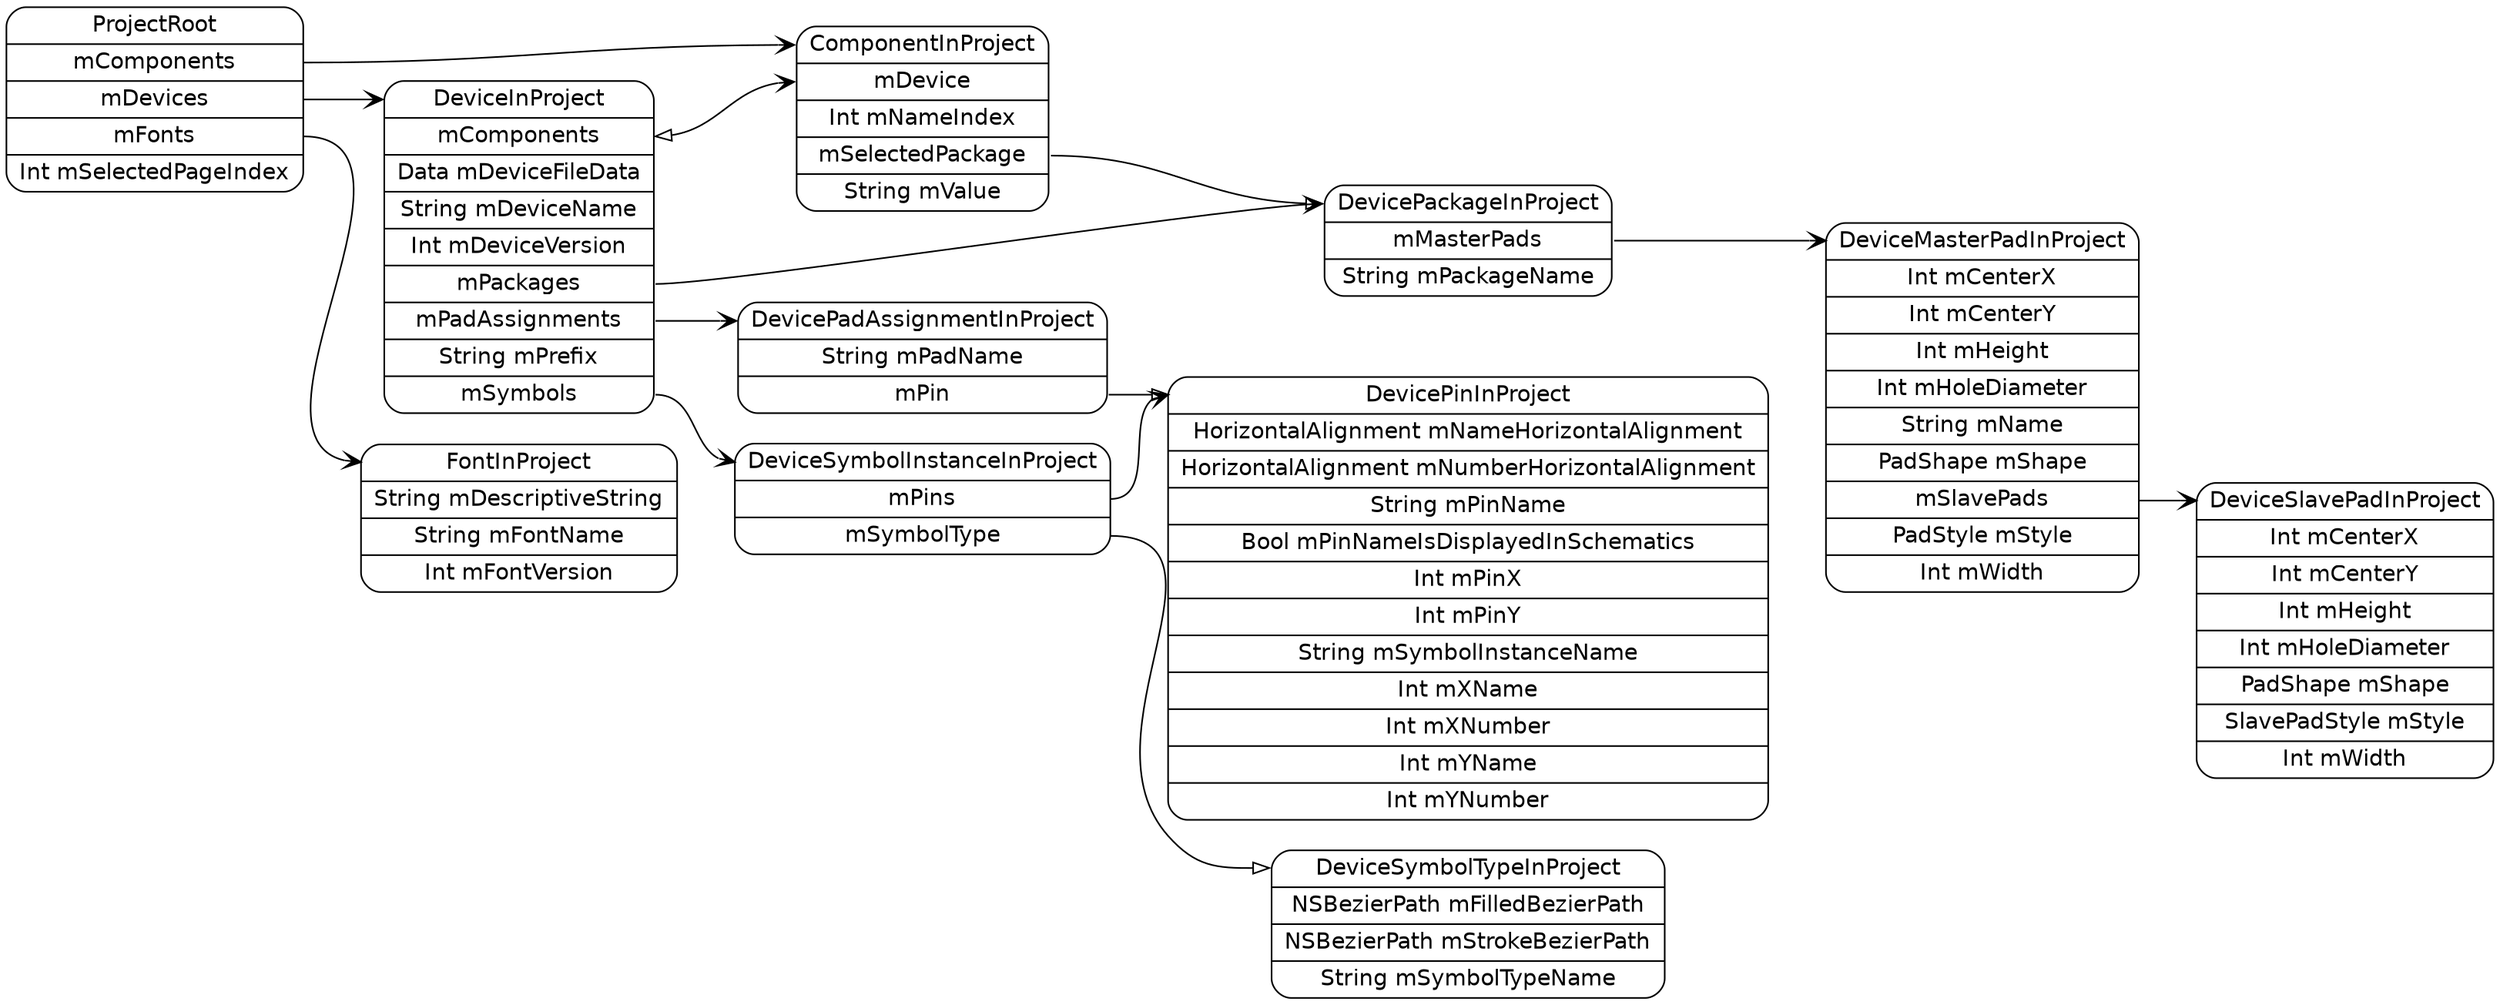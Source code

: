 digraph G {
  rankdir=LR ;
  node [shape=record fontname=helvetica style=rounded] ;
  ProjectRoot[label="<ProjectRoot>ProjectRoot|<mComponents>mComponents|<mDevices>mDevices|<mFonts>mFonts|Int mSelectedPageIndex"] ;
  FontInProject[label="<FontInProject>FontInProject|String mDescriptiveString|String mFontName|Int mFontVersion"] ;
  DeviceInProject[label="<DeviceInProject>DeviceInProject|<mComponents>mComponents|Data mDeviceFileData|String mDeviceName|Int mDeviceVersion|<mPackages>mPackages|<mPadAssignments>mPadAssignments|String mPrefix|<mSymbols>mSymbols"] ;
  DeviceSymbolInstanceInProject[label="<DeviceSymbolInstanceInProject>DeviceSymbolInstanceInProject|<mPins>mPins|<mSymbolType>mSymbolType"] ;
  DeviceSymbolTypeInProject[label="<DeviceSymbolTypeInProject>DeviceSymbolTypeInProject|NSBezierPath mFilledBezierPath|NSBezierPath mStrokeBezierPath|String mSymbolTypeName"] ;
  DevicePinInProject[label="<DevicePinInProject>DevicePinInProject|HorizontalAlignment mNameHorizontalAlignment|HorizontalAlignment mNumberHorizontalAlignment|String mPinName|Bool mPinNameIsDisplayedInSchematics|Int mPinX|Int mPinY|String mSymbolInstanceName|Int mXName|Int mXNumber|Int mYName|Int mYNumber"] ;
  DevicePadAssignmentInProject[label="<DevicePadAssignmentInProject>DevicePadAssignmentInProject|String mPadName|<mPin>mPin"] ;
  DevicePackageInProject[label="<DevicePackageInProject>DevicePackageInProject|<mMasterPads>mMasterPads|String mPackageName"] ;
  DeviceMasterPadInProject[label="<DeviceMasterPadInProject>DeviceMasterPadInProject|Int mCenterX|Int mCenterY|Int mHeight|Int mHoleDiameter|String mName|PadShape mShape|<mSlavePads>mSlavePads|PadStyle mStyle|Int mWidth"] ;
  DeviceSlavePadInProject[label="<DeviceSlavePadInProject>DeviceSlavePadInProject|Int mCenterX|Int mCenterY|Int mHeight|Int mHoleDiameter|PadShape mShape|SlavePadStyle mStyle|Int mWidth"] ;
  ComponentInProject[label="<ComponentInProject>ComponentInProject|<mDevice>mDevice|Int mNameIndex|<mSelectedPackage>mSelectedPackage|String mValue"] ;
  ProjectRoot:mComponents -> ComponentInProject:ComponentInProject [dir=both arrowtail=none arrowhead=vee] ;
  ProjectRoot:mDevices -> DeviceInProject:DeviceInProject [dir=both arrowtail=none arrowhead=vee] ;
  ProjectRoot:mFonts -> FontInProject:FontInProject [dir=both arrowtail=none arrowhead=vee] ;
  DeviceInProject:mComponents -> ComponentInProject:mDevice [dir=both arrowtail=onormal arrowhead=vee] ;
  DeviceInProject:mPackages -> DevicePackageInProject:DevicePackageInProject [dir=both arrowtail=none arrowhead=vee] ;
  DeviceInProject:mPadAssignments -> DevicePadAssignmentInProject:DevicePadAssignmentInProject [dir=both arrowtail=none arrowhead=vee] ;
  DeviceInProject:mSymbols -> DeviceSymbolInstanceInProject:DeviceSymbolInstanceInProject [dir=both arrowtail=none arrowhead=vee] ;
  DeviceSymbolInstanceInProject:mPins -> DevicePinInProject:DevicePinInProject [dir=both arrowtail=none arrowhead=vee] ;
  DeviceSymbolInstanceInProject:mSymbolType -> DeviceSymbolTypeInProject:DeviceSymbolTypeInProject [dir=both arrowtail=none arrowhead=onormal] ;
  DevicePadAssignmentInProject:mPin -> DevicePinInProject:DevicePinInProject [dir=both arrowtail=none arrowhead=onormal] ;
  DevicePackageInProject:mMasterPads -> DeviceMasterPadInProject:DeviceMasterPadInProject [dir=both arrowtail=none arrowhead=vee] ;
  DeviceMasterPadInProject:mSlavePads -> DeviceSlavePadInProject:DeviceSlavePadInProject [dir=both arrowtail=none arrowhead=vee] ;
  ComponentInProject:mSelectedPackage -> DevicePackageInProject:DevicePackageInProject [dir=both arrowtail=none arrowhead=onormal] ;
}
